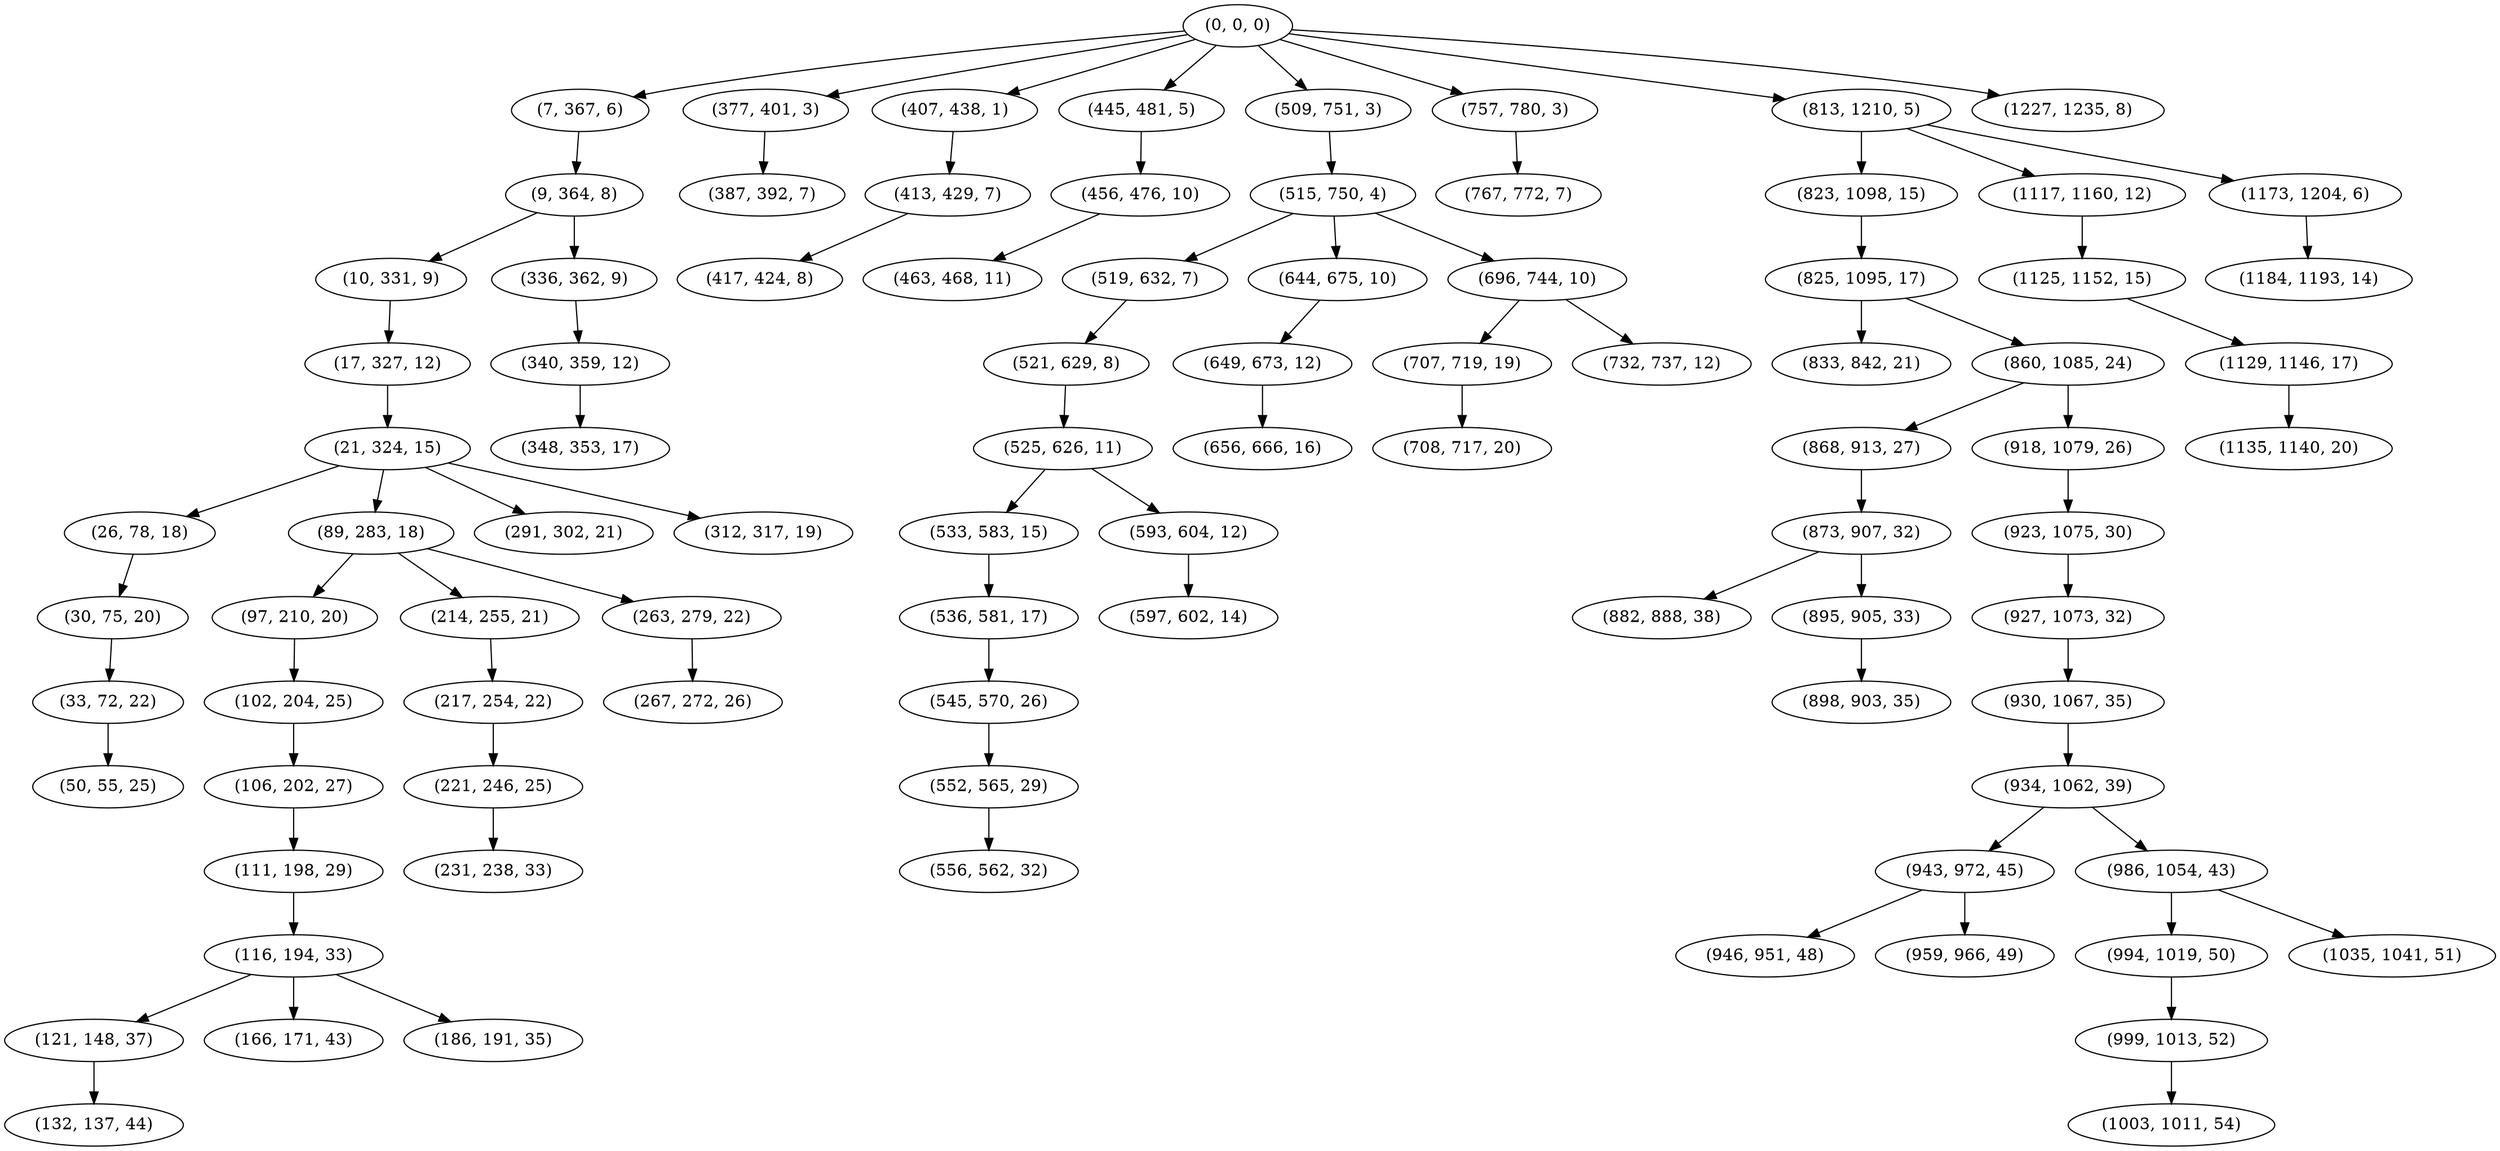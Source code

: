 digraph tree {
    "(0, 0, 0)";
    "(7, 367, 6)";
    "(9, 364, 8)";
    "(10, 331, 9)";
    "(17, 327, 12)";
    "(21, 324, 15)";
    "(26, 78, 18)";
    "(30, 75, 20)";
    "(33, 72, 22)";
    "(50, 55, 25)";
    "(89, 283, 18)";
    "(97, 210, 20)";
    "(102, 204, 25)";
    "(106, 202, 27)";
    "(111, 198, 29)";
    "(116, 194, 33)";
    "(121, 148, 37)";
    "(132, 137, 44)";
    "(166, 171, 43)";
    "(186, 191, 35)";
    "(214, 255, 21)";
    "(217, 254, 22)";
    "(221, 246, 25)";
    "(231, 238, 33)";
    "(263, 279, 22)";
    "(267, 272, 26)";
    "(291, 302, 21)";
    "(312, 317, 19)";
    "(336, 362, 9)";
    "(340, 359, 12)";
    "(348, 353, 17)";
    "(377, 401, 3)";
    "(387, 392, 7)";
    "(407, 438, 1)";
    "(413, 429, 7)";
    "(417, 424, 8)";
    "(445, 481, 5)";
    "(456, 476, 10)";
    "(463, 468, 11)";
    "(509, 751, 3)";
    "(515, 750, 4)";
    "(519, 632, 7)";
    "(521, 629, 8)";
    "(525, 626, 11)";
    "(533, 583, 15)";
    "(536, 581, 17)";
    "(545, 570, 26)";
    "(552, 565, 29)";
    "(556, 562, 32)";
    "(593, 604, 12)";
    "(597, 602, 14)";
    "(644, 675, 10)";
    "(649, 673, 12)";
    "(656, 666, 16)";
    "(696, 744, 10)";
    "(707, 719, 19)";
    "(708, 717, 20)";
    "(732, 737, 12)";
    "(757, 780, 3)";
    "(767, 772, 7)";
    "(813, 1210, 5)";
    "(823, 1098, 15)";
    "(825, 1095, 17)";
    "(833, 842, 21)";
    "(860, 1085, 24)";
    "(868, 913, 27)";
    "(873, 907, 32)";
    "(882, 888, 38)";
    "(895, 905, 33)";
    "(898, 903, 35)";
    "(918, 1079, 26)";
    "(923, 1075, 30)";
    "(927, 1073, 32)";
    "(930, 1067, 35)";
    "(934, 1062, 39)";
    "(943, 972, 45)";
    "(946, 951, 48)";
    "(959, 966, 49)";
    "(986, 1054, 43)";
    "(994, 1019, 50)";
    "(999, 1013, 52)";
    "(1003, 1011, 54)";
    "(1035, 1041, 51)";
    "(1117, 1160, 12)";
    "(1125, 1152, 15)";
    "(1129, 1146, 17)";
    "(1135, 1140, 20)";
    "(1173, 1204, 6)";
    "(1184, 1193, 14)";
    "(1227, 1235, 8)";
    "(0, 0, 0)" -> "(7, 367, 6)";
    "(0, 0, 0)" -> "(377, 401, 3)";
    "(0, 0, 0)" -> "(407, 438, 1)";
    "(0, 0, 0)" -> "(445, 481, 5)";
    "(0, 0, 0)" -> "(509, 751, 3)";
    "(0, 0, 0)" -> "(757, 780, 3)";
    "(0, 0, 0)" -> "(813, 1210, 5)";
    "(0, 0, 0)" -> "(1227, 1235, 8)";
    "(7, 367, 6)" -> "(9, 364, 8)";
    "(9, 364, 8)" -> "(10, 331, 9)";
    "(9, 364, 8)" -> "(336, 362, 9)";
    "(10, 331, 9)" -> "(17, 327, 12)";
    "(17, 327, 12)" -> "(21, 324, 15)";
    "(21, 324, 15)" -> "(26, 78, 18)";
    "(21, 324, 15)" -> "(89, 283, 18)";
    "(21, 324, 15)" -> "(291, 302, 21)";
    "(21, 324, 15)" -> "(312, 317, 19)";
    "(26, 78, 18)" -> "(30, 75, 20)";
    "(30, 75, 20)" -> "(33, 72, 22)";
    "(33, 72, 22)" -> "(50, 55, 25)";
    "(89, 283, 18)" -> "(97, 210, 20)";
    "(89, 283, 18)" -> "(214, 255, 21)";
    "(89, 283, 18)" -> "(263, 279, 22)";
    "(97, 210, 20)" -> "(102, 204, 25)";
    "(102, 204, 25)" -> "(106, 202, 27)";
    "(106, 202, 27)" -> "(111, 198, 29)";
    "(111, 198, 29)" -> "(116, 194, 33)";
    "(116, 194, 33)" -> "(121, 148, 37)";
    "(116, 194, 33)" -> "(166, 171, 43)";
    "(116, 194, 33)" -> "(186, 191, 35)";
    "(121, 148, 37)" -> "(132, 137, 44)";
    "(214, 255, 21)" -> "(217, 254, 22)";
    "(217, 254, 22)" -> "(221, 246, 25)";
    "(221, 246, 25)" -> "(231, 238, 33)";
    "(263, 279, 22)" -> "(267, 272, 26)";
    "(336, 362, 9)" -> "(340, 359, 12)";
    "(340, 359, 12)" -> "(348, 353, 17)";
    "(377, 401, 3)" -> "(387, 392, 7)";
    "(407, 438, 1)" -> "(413, 429, 7)";
    "(413, 429, 7)" -> "(417, 424, 8)";
    "(445, 481, 5)" -> "(456, 476, 10)";
    "(456, 476, 10)" -> "(463, 468, 11)";
    "(509, 751, 3)" -> "(515, 750, 4)";
    "(515, 750, 4)" -> "(519, 632, 7)";
    "(515, 750, 4)" -> "(644, 675, 10)";
    "(515, 750, 4)" -> "(696, 744, 10)";
    "(519, 632, 7)" -> "(521, 629, 8)";
    "(521, 629, 8)" -> "(525, 626, 11)";
    "(525, 626, 11)" -> "(533, 583, 15)";
    "(525, 626, 11)" -> "(593, 604, 12)";
    "(533, 583, 15)" -> "(536, 581, 17)";
    "(536, 581, 17)" -> "(545, 570, 26)";
    "(545, 570, 26)" -> "(552, 565, 29)";
    "(552, 565, 29)" -> "(556, 562, 32)";
    "(593, 604, 12)" -> "(597, 602, 14)";
    "(644, 675, 10)" -> "(649, 673, 12)";
    "(649, 673, 12)" -> "(656, 666, 16)";
    "(696, 744, 10)" -> "(707, 719, 19)";
    "(696, 744, 10)" -> "(732, 737, 12)";
    "(707, 719, 19)" -> "(708, 717, 20)";
    "(757, 780, 3)" -> "(767, 772, 7)";
    "(813, 1210, 5)" -> "(823, 1098, 15)";
    "(813, 1210, 5)" -> "(1117, 1160, 12)";
    "(813, 1210, 5)" -> "(1173, 1204, 6)";
    "(823, 1098, 15)" -> "(825, 1095, 17)";
    "(825, 1095, 17)" -> "(833, 842, 21)";
    "(825, 1095, 17)" -> "(860, 1085, 24)";
    "(860, 1085, 24)" -> "(868, 913, 27)";
    "(860, 1085, 24)" -> "(918, 1079, 26)";
    "(868, 913, 27)" -> "(873, 907, 32)";
    "(873, 907, 32)" -> "(882, 888, 38)";
    "(873, 907, 32)" -> "(895, 905, 33)";
    "(895, 905, 33)" -> "(898, 903, 35)";
    "(918, 1079, 26)" -> "(923, 1075, 30)";
    "(923, 1075, 30)" -> "(927, 1073, 32)";
    "(927, 1073, 32)" -> "(930, 1067, 35)";
    "(930, 1067, 35)" -> "(934, 1062, 39)";
    "(934, 1062, 39)" -> "(943, 972, 45)";
    "(934, 1062, 39)" -> "(986, 1054, 43)";
    "(943, 972, 45)" -> "(946, 951, 48)";
    "(943, 972, 45)" -> "(959, 966, 49)";
    "(986, 1054, 43)" -> "(994, 1019, 50)";
    "(986, 1054, 43)" -> "(1035, 1041, 51)";
    "(994, 1019, 50)" -> "(999, 1013, 52)";
    "(999, 1013, 52)" -> "(1003, 1011, 54)";
    "(1117, 1160, 12)" -> "(1125, 1152, 15)";
    "(1125, 1152, 15)" -> "(1129, 1146, 17)";
    "(1129, 1146, 17)" -> "(1135, 1140, 20)";
    "(1173, 1204, 6)" -> "(1184, 1193, 14)";
}
